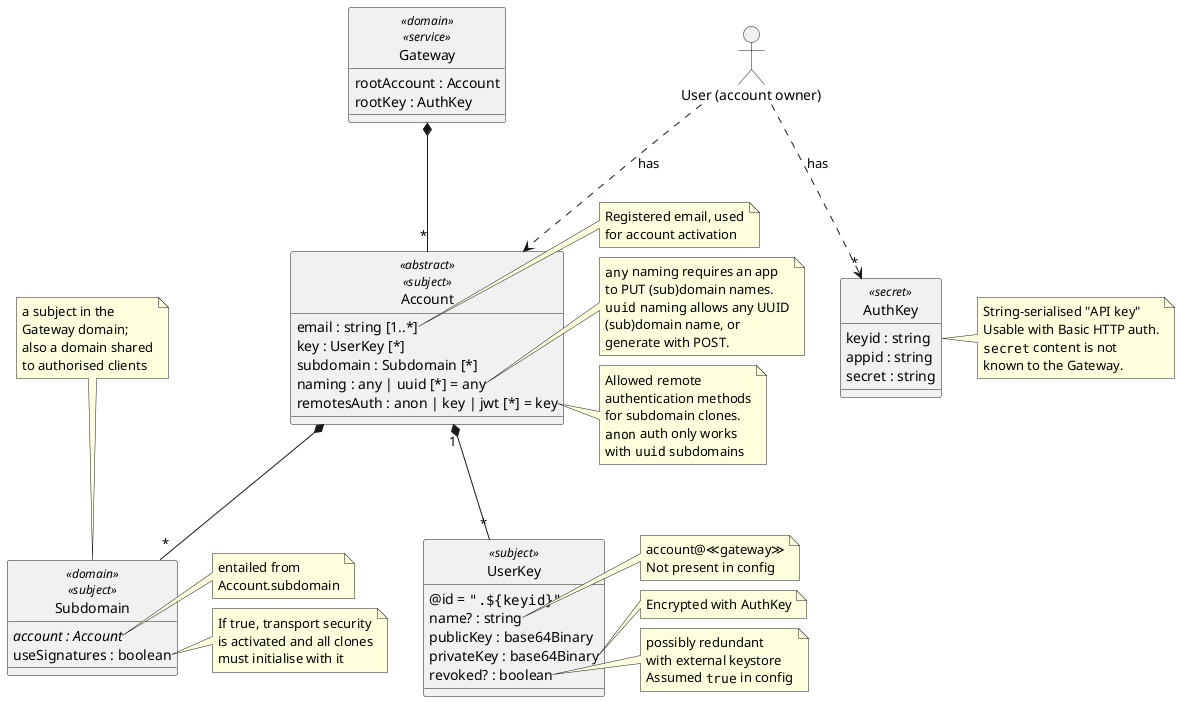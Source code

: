@startuml
'https://plantuml.com/class-diagram

hide circle
allowmixing

class Gateway <<domain>> <<service>> {
  rootAccount : Account
  rootKey : AuthKey
}

Gateway *-- "*" Account

class Account <<abstract>> <<subject>> {
  email : string [1..*]
  key : UserKey [*]
  subdomain : Subdomain [*]
  naming : any | uuid [*] = any
  remotesAuth : anon | key | jwt [*] = key
}
note right of Account::email
  Registered email, used
  for account activation
end note
note right of Account::naming
 ""any"" naming requires an app
 to PUT (sub)domain names.
 ""uuid"" naming allows any UUID
 (sub)domain name, or
 generate with POST.
end note
note right of Account::remotesAuth
  Allowed remote
  authentication methods
  for subdomain clones.
  ""anon"" auth only works
  with ""uuid"" subdomains
end note

Account *-- "*" Subdomain

actor "User (account owner)" as User

User ..> Account: has
User ..> "*" AuthKey: has

class Subdomain <<domain>> <<subject>> {
  //account : Account//
  useSignatures : boolean
}
note top of Subdomain
  a subject in the
  Gateway domain;
  also a domain shared
  to authorised clients
end note
note right of Subdomain::account
  entailed from
  Account.subdomain
end note
note right of Subdomain::useSignatures
  If true, transport security
  is activated and all clones
  must initialise with it
end note

class UserKey <<subject>> {
  @id = """.${keyid}" ""
  name? : string
  publicKey : base64Binary
  privateKey : base64Binary
  revoked? : boolean
}
note right of UserKey::name
  account@≪gateway≫
  Not present in config
end note
note right of UserKey::privateKey
  Encrypted with AuthKey
end note
note right of UserKey::revoked
  possibly redundant
  with external keystore
  Assumed ""true"" in config
end note

Account "1" *-- "*" UserKey

class AuthKey <<secret>> {
  keyid : string
  appid : string
  secret : string
}
note right of AuthKey
  String-serialised "API key"
  Usable with Basic HTTP auth.
  ""secret"" content is not
  known to the Gateway.
end note

@enduml